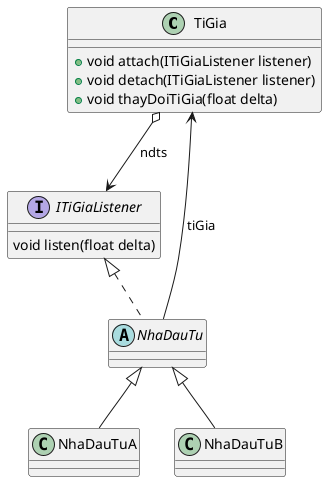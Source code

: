 @startuml
'https://plantuml.com/class-diagram

class TiGia{
    + void attach(ITiGiaListener listener)
    + void detach(ITiGiaListener listener)
    + void thayDoiTiGia(float delta)
}
interface ITiGiaListener{
    void listen(float delta)
}
abstract class NhaDauTu
class NhaDauTuA
class NhaDauTuB

ITiGiaListener <|.. NhaDauTu
TiGia o--> ITiGiaListener: ndts
NhaDauTu --> TiGia : tiGia
NhaDauTu <|-- NhaDauTuA
NhaDauTu <|-- NhaDauTuB

@enduml